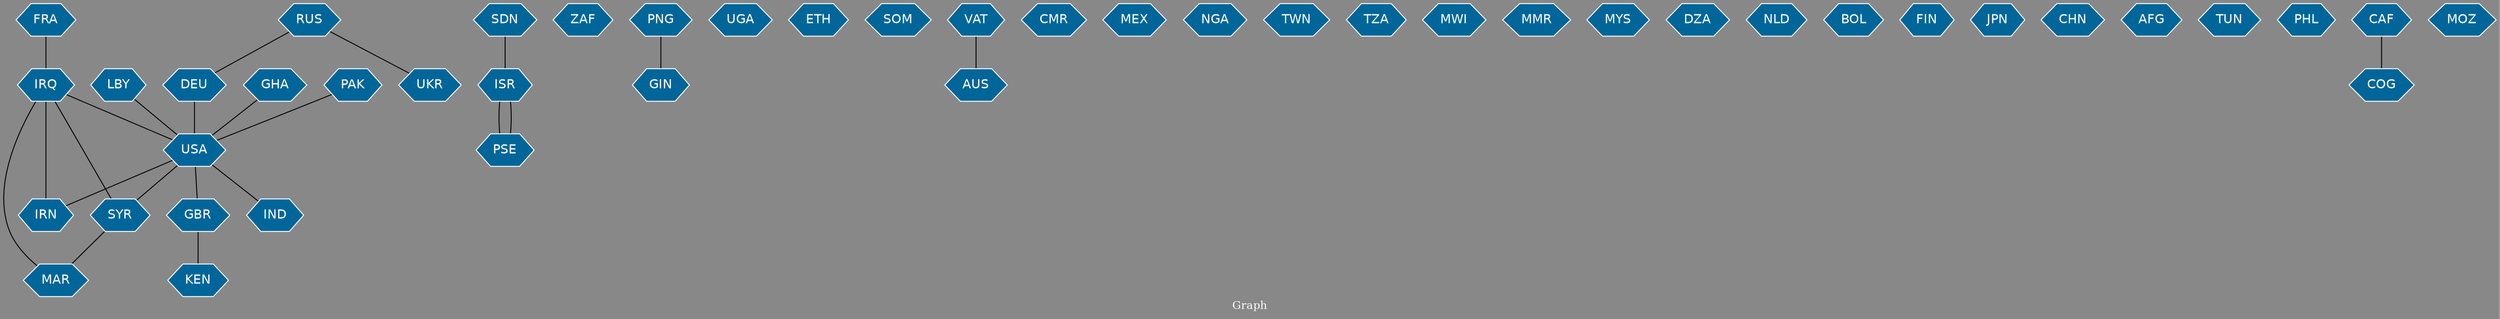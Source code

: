 // Countries together in item graph
graph {
	graph [bgcolor="#888888" fontcolor=white fontsize=12 label="Graph" outputorder=edgesfirst overlap=prism]
	node [color=white fillcolor="#006699" fontcolor=white fontname=Helvetica shape=hexagon style=filled]
	edge [arrowhead=open color=black fontcolor=white fontname=Courier fontsize=12]
		IRQ [label=IRQ]
		USA [label=USA]
		IRN [label=IRN]
		ISR [label=ISR]
		PSE [label=PSE]
		ZAF [label=ZAF]
		IND [label=IND]
		GIN [label=GIN]
		GBR [label=GBR]
		UGA [label=UGA]
		ETH [label=ETH]
		SDN [label=SDN]
		SOM [label=SOM]
		VAT [label=VAT]
		CMR [label=CMR]
		AUS [label=AUS]
		MEX [label=MEX]
		NGA [label=NGA]
		TWN [label=TWN]
		TZA [label=TZA]
		LBY [label=LBY]
		KEN [label=KEN]
		MAR [label=MAR]
		RUS [label=RUS]
		MWI [label=MWI]
		FRA [label=FRA]
		UKR [label=UKR]
		MMR [label=MMR]
		SYR [label=SYR]
		MYS [label=MYS]
		DEU [label=DEU]
		DZA [label=DZA]
		NLD [label=NLD]
		BOL [label=BOL]
		FIN [label=FIN]
		JPN [label=JPN]
		CHN [label=CHN]
		GHA [label=GHA]
		AFG [label=AFG]
		TUN [label=TUN]
		PHL [label=PHL]
		CAF [label=CAF]
		COG [label=COG]
		PNG [label=PNG]
		MOZ [label=MOZ]
		PAK [label=PAK]
			SYR -- IRQ [weight=1]
			ISR -- PSE [weight=4]
			IRQ -- IRN [weight=1]
			PAK -- USA [weight=1]
			GHA -- USA [weight=1]
			VAT -- AUS [weight=1]
			IRQ -- USA [weight=1]
			FRA -- IRQ [weight=1]
			GBR -- KEN [weight=1]
			SDN -- ISR [weight=1]
			CAF -- COG [weight=1]
			USA -- IND [weight=1]
			USA -- SYR [weight=1]
			DEU -- USA [weight=2]
			RUS -- DEU [weight=1]
			SYR -- MAR [weight=1]
			PSE -- ISR [weight=4]
			LBY -- USA [weight=1]
			RUS -- UKR [weight=1]
			IRQ -- MAR [weight=1]
			USA -- GBR [weight=1]
			USA -- IRN [weight=1]
			PNG -- GIN [weight=1]
}